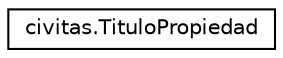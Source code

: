 digraph "Representación gráfica de la clase"
{
  edge [fontname="Helvetica",fontsize="10",labelfontname="Helvetica",labelfontsize="10"];
  node [fontname="Helvetica",fontsize="10",shape=record];
  rankdir="LR";
  Node0 [label="civitas.TituloPropiedad",height=0.2,width=0.4,color="black", fillcolor="white", style="filled",URL="$classcivitas_1_1TituloPropiedad.html"];
}
